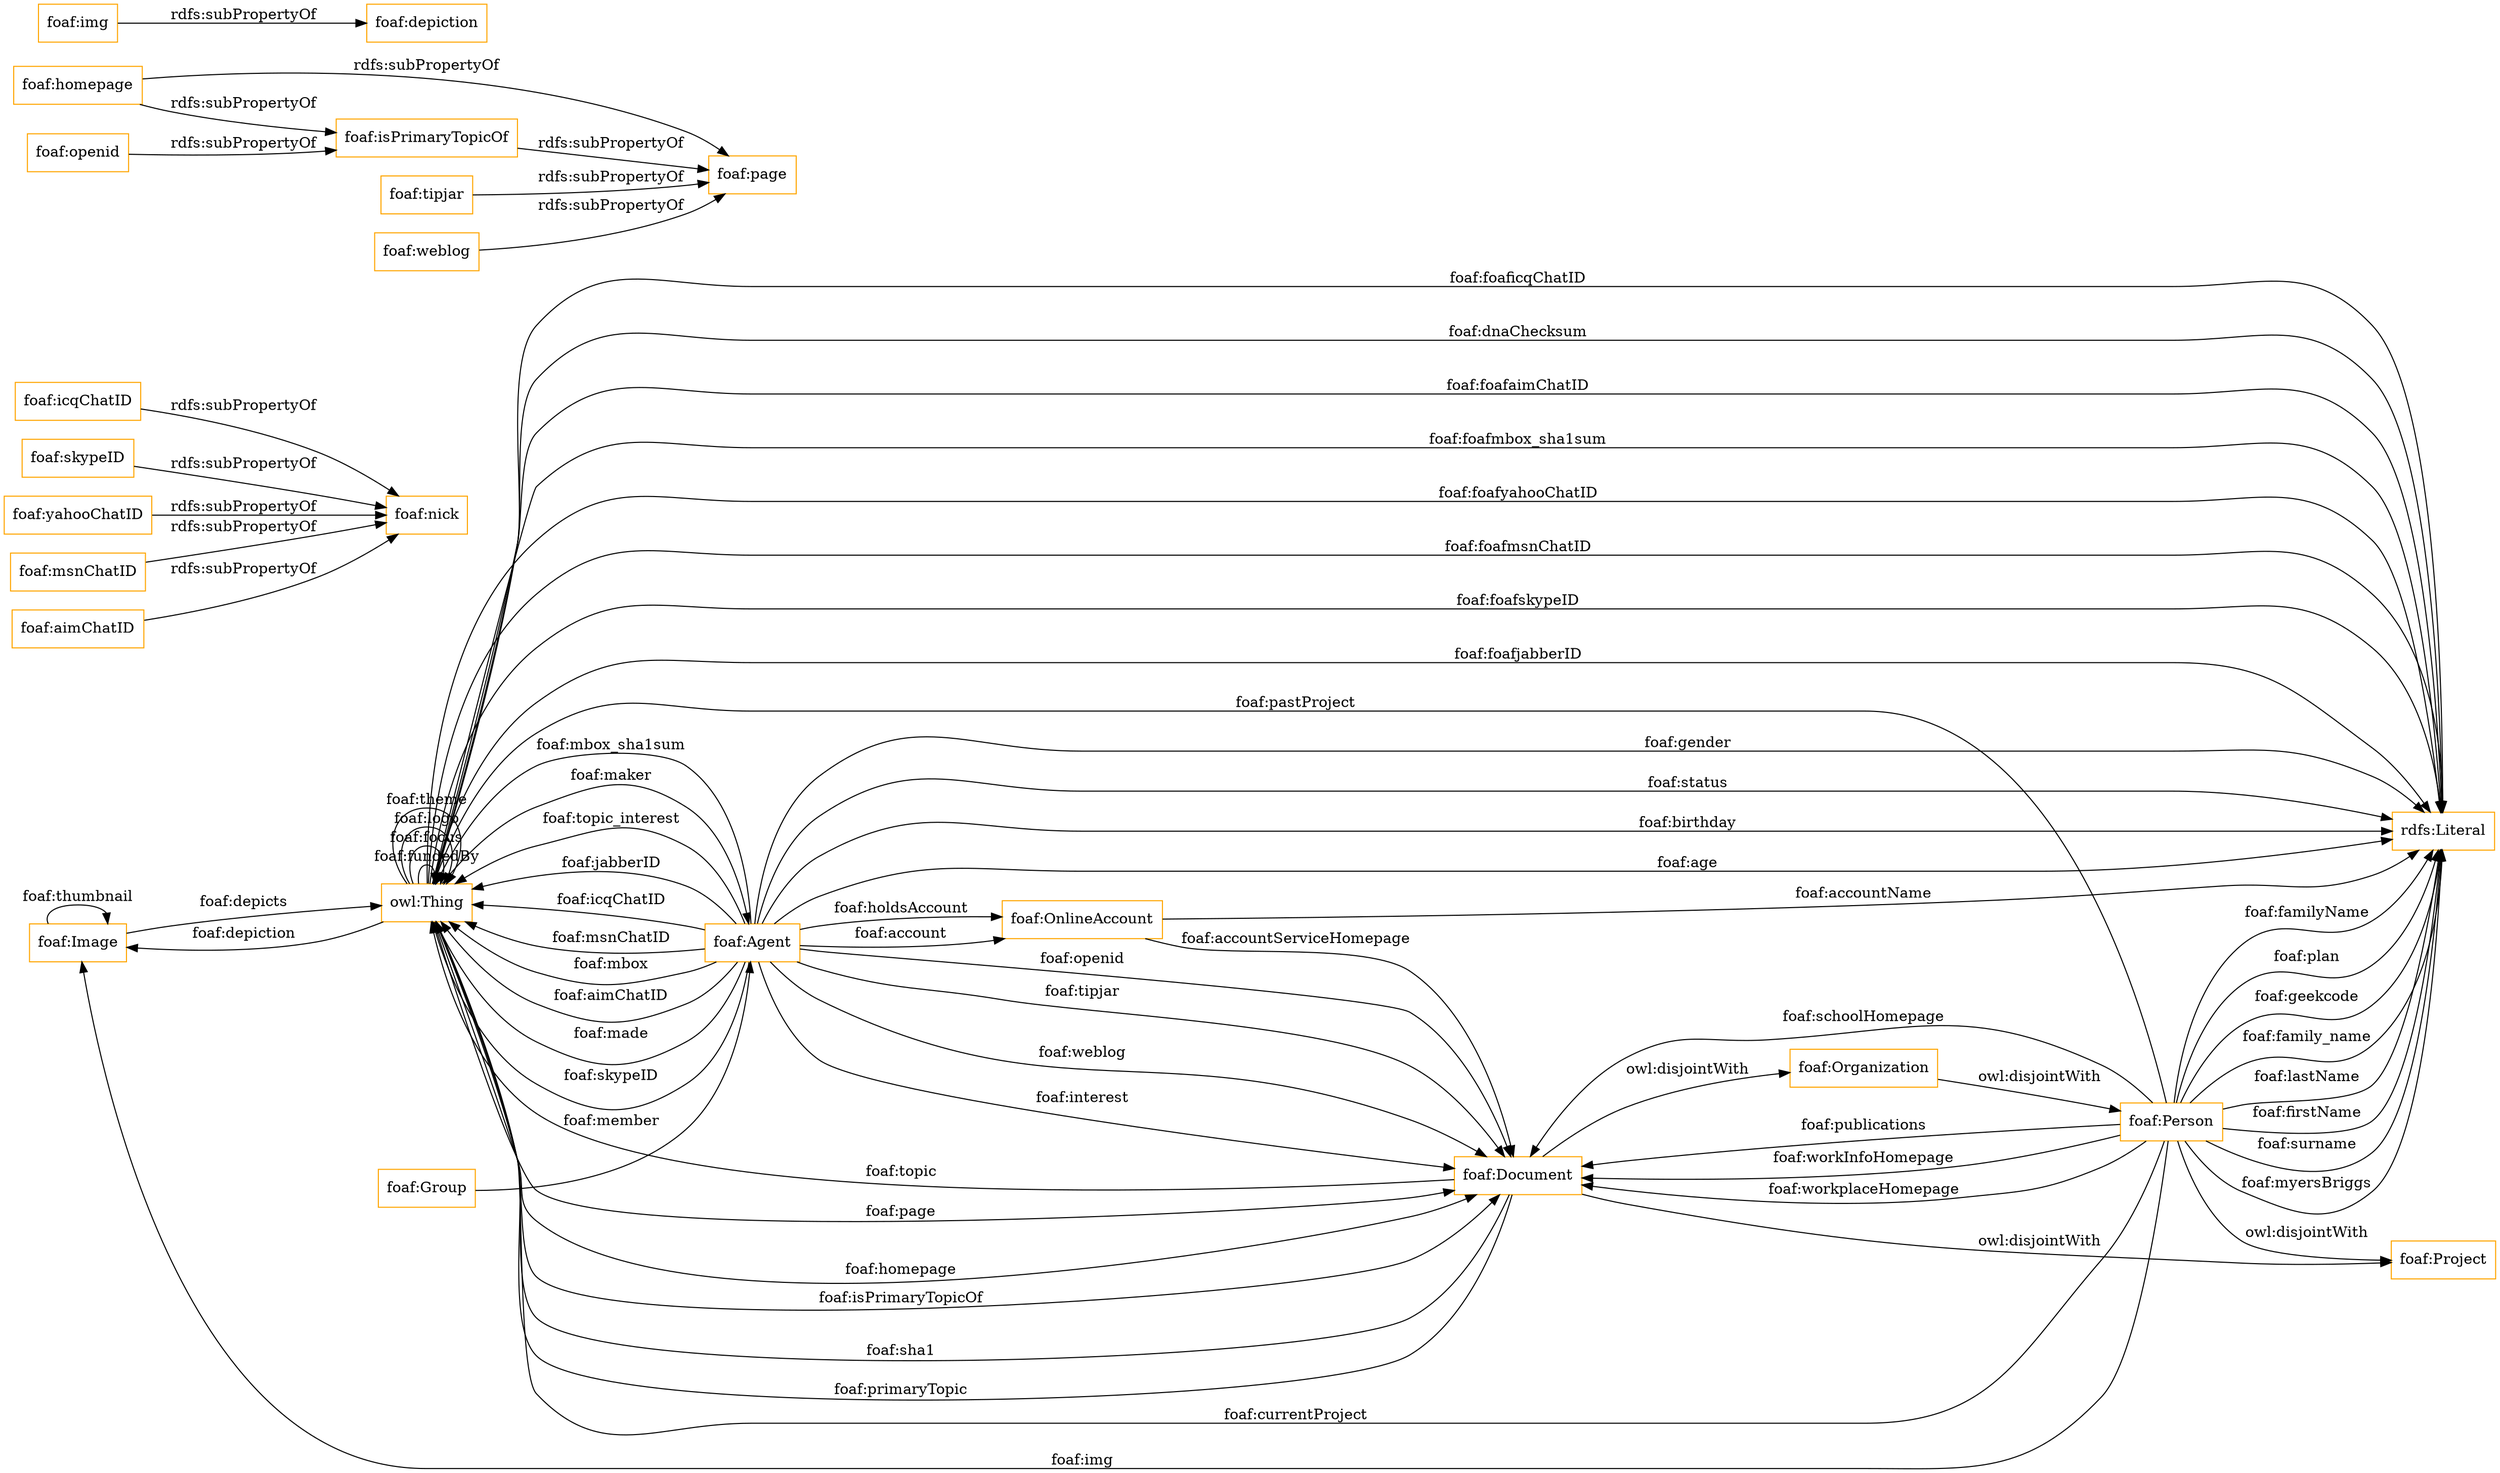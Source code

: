 digraph ar2dtool_diagram { 
rankdir=LR;
size="1501"
node [shape = rectangle, color="orange"]; "foaf:Image" "foaf:Project" "foaf:Agent" "foaf:Document" "foaf:OnlineAccount" "foaf:Person" "foaf:Organization" "foaf:Group" ; /*classes style*/
	"foaf:icqChatID" -> "foaf:nick" [ label = "rdfs:subPropertyOf" ];
	"foaf:isPrimaryTopicOf" -> "foaf:page" [ label = "rdfs:subPropertyOf" ];
	"foaf:openid" -> "foaf:isPrimaryTopicOf" [ label = "rdfs:subPropertyOf" ];
	"foaf:skypeID" -> "foaf:nick" [ label = "rdfs:subPropertyOf" ];
	"foaf:yahooChatID" -> "foaf:nick" [ label = "rdfs:subPropertyOf" ];
	"foaf:homepage" -> "foaf:page" [ label = "rdfs:subPropertyOf" ];
	"foaf:homepage" -> "foaf:isPrimaryTopicOf" [ label = "rdfs:subPropertyOf" ];
	"foaf:img" -> "foaf:depiction" [ label = "rdfs:subPropertyOf" ];
	"foaf:msnChatID" -> "foaf:nick" [ label = "rdfs:subPropertyOf" ];
	"foaf:Organization" -> "foaf:Person" [ label = "owl:disjointWith" ];
	"foaf:tipjar" -> "foaf:page" [ label = "rdfs:subPropertyOf" ];
	"foaf:weblog" -> "foaf:page" [ label = "rdfs:subPropertyOf" ];
	"foaf:Person" -> "foaf:Project" [ label = "owl:disjointWith" ];
	"foaf:aimChatID" -> "foaf:nick" [ label = "rdfs:subPropertyOf" ];
	"foaf:Document" -> "foaf:Project" [ label = "owl:disjointWith" ];
	"foaf:Document" -> "foaf:Organization" [ label = "owl:disjointWith" ];
	"owl:Thing" -> "foaf:Document" [ label = "foaf:page" ];
	"foaf:Agent" -> "foaf:Document" [ label = "foaf:openid" ];
	"foaf:Document" -> "owl:Thing" [ label = "foaf:sha1" ];
	"owl:Thing" -> "rdfs:Literal" [ label = "foaf:foaficqChatID" ];
	"owl:Thing" -> "rdfs:Literal" [ label = "foaf:dnaChecksum" ];
	"foaf:Agent" -> "foaf:Document" [ label = "foaf:tipjar" ];
	"foaf:Person" -> "foaf:Document" [ label = "foaf:publications" ];
	"foaf:Person" -> "owl:Thing" [ label = "foaf:pastProject" ];
	"owl:Thing" -> "rdfs:Literal" [ label = "foaf:foafaimChatID" ];
	"foaf:Person" -> "rdfs:Literal" [ label = "foaf:firstName" ];
	"foaf:Person" -> "rdfs:Literal" [ label = "foaf:surname" ];
	"owl:Thing" -> "rdfs:Literal" [ label = "foaf:foafmbox_sha1sum" ];
	"foaf:Agent" -> "owl:Thing" [ label = "foaf:topic_interest" ];
	"owl:Thing" -> "owl:Thing" [ label = "foaf:fundedBy" ];
	"foaf:Agent" -> "foaf:OnlineAccount" [ label = "foaf:account" ];
	"foaf:Agent" -> "rdfs:Literal" [ label = "foaf:gender" ];
	"owl:Thing" -> "rdfs:Literal" [ label = "foaf:foafyahooChatID" ];
	"foaf:Person" -> "foaf:Image" [ label = "foaf:img" ];
	"foaf:Agent" -> "owl:Thing" [ label = "foaf:jabberID" ];
	"foaf:Agent" -> "rdfs:Literal" [ label = "foaf:status" ];
	"foaf:Person" -> "foaf:Document" [ label = "foaf:workInfoHomepage" ];
	"foaf:Agent" -> "owl:Thing" [ label = "foaf:icqChatID" ];
	"owl:Thing" -> "foaf:Document" [ label = "foaf:homepage" ];
	"foaf:Agent" -> "foaf:Document" [ label = "foaf:weblog" ];
	"foaf:Agent" -> "foaf:Document" [ label = "foaf:interest" ];
	"foaf:Person" -> "foaf:Document" [ label = "foaf:workplaceHomepage" ];
	"foaf:Agent" -> "owl:Thing" [ label = "foaf:msnChatID" ];
	"foaf:Person" -> "foaf:Document" [ label = "foaf:schoolHomepage" ];
	"owl:Thing" -> "foaf:Agent" [ label = "foaf:maker" ];
	"foaf:Agent" -> "foaf:OnlineAccount" [ label = "foaf:holdsAccount" ];
	"foaf:OnlineAccount" -> "foaf:Document" [ label = "foaf:accountServiceHomepage" ];
	"owl:Thing" -> "foaf:Document" [ label = "foaf:isPrimaryTopicOf" ];
	"owl:Thing" -> "rdfs:Literal" [ label = "foaf:foafmsnChatID" ];
	"foaf:Image" -> "foaf:Image" [ label = "foaf:thumbnail" ];
	"foaf:Person" -> "rdfs:Literal" [ label = "foaf:myersBriggs" ];
	"foaf:Person" -> "rdfs:Literal" [ label = "foaf:familyName" ];
	"owl:Thing" -> "owl:Thing" [ label = "foaf:focus" ];
	"foaf:Document" -> "owl:Thing" [ label = "foaf:primaryTopic" ];
	"foaf:Group" -> "foaf:Agent" [ label = "foaf:member" ];
	"foaf:Agent" -> "owl:Thing" [ label = "foaf:mbox" ];
	"owl:Thing" -> "rdfs:Literal" [ label = "foaf:foafskypeID" ];
	"owl:Thing" -> "owl:Thing" [ label = "foaf:logo" ];
	"owl:Thing" -> "rdfs:Literal" [ label = "foaf:foafjabberID" ];
	"foaf:Agent" -> "owl:Thing" [ label = "foaf:aimChatID" ];
	"owl:Thing" -> "owl:Thing" [ label = "foaf:theme" ];
	"foaf:Person" -> "rdfs:Literal" [ label = "foaf:plan" ];
	"foaf:Person" -> "rdfs:Literal" [ label = "foaf:geekcode" ];
	"foaf:Person" -> "rdfs:Literal" [ label = "foaf:family_name" ];
	"owl:Thing" -> "foaf:Image" [ label = "foaf:depiction" ];
	"foaf:Agent" -> "owl:Thing" [ label = "foaf:made" ];
	"foaf:Person" -> "owl:Thing" [ label = "foaf:currentProject" ];
	"foaf:Agent" -> "owl:Thing" [ label = "foaf:skypeID" ];
	"foaf:Agent" -> "owl:Thing" [ label = "foaf:mbox_sha1sum" ];
	"foaf:Person" -> "rdfs:Literal" [ label = "foaf:lastName" ];
	"foaf:OnlineAccount" -> "rdfs:Literal" [ label = "foaf:accountName" ];
	"foaf:Agent" -> "rdfs:Literal" [ label = "foaf:birthday" ];
	"foaf:Agent" -> "rdfs:Literal" [ label = "foaf:age" ];
	"foaf:Image" -> "owl:Thing" [ label = "foaf:depicts" ];
	"foaf:Document" -> "owl:Thing" [ label = "foaf:topic" ];

}
